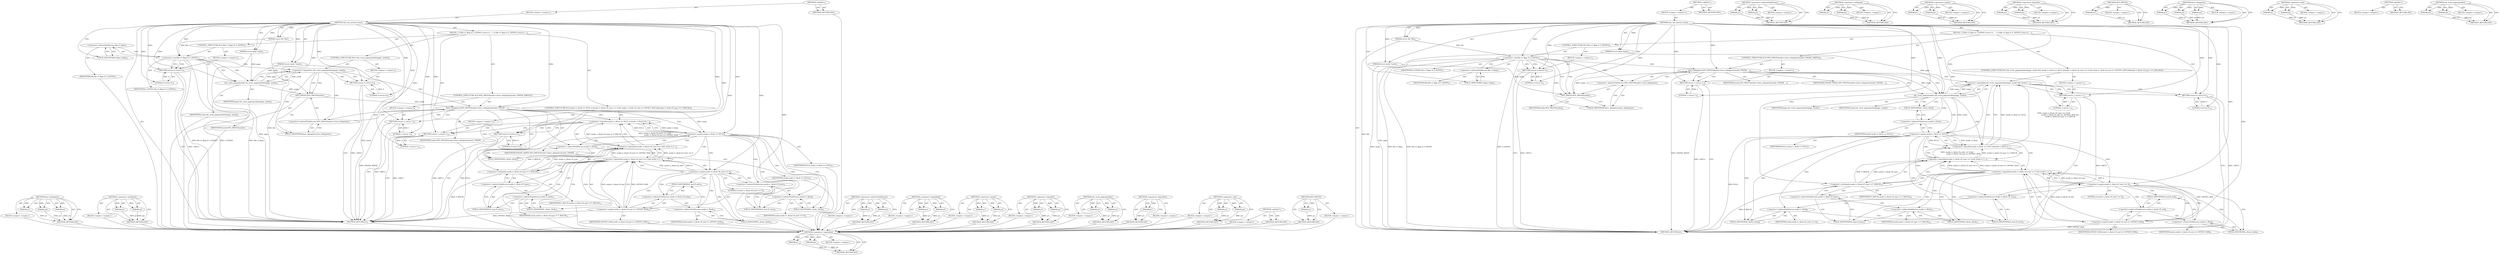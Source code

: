 digraph "NFS_PROTO" {
vulnerable_115 [label=<(METHOD,&lt;operator&gt;.logicalAnd)>];
vulnerable_116 [label=<(PARAM,p1)>];
vulnerable_117 [label=<(PARAM,p2)>];
vulnerable_118 [label=<(BLOCK,&lt;empty&gt;,&lt;empty&gt;)>];
vulnerable_119 [label=<(METHOD_RETURN,ANY)>];
vulnerable_6 [label=<(METHOD,&lt;global&gt;)<SUB>1</SUB>>];
vulnerable_7 [label=<(BLOCK,&lt;empty&gt;,&lt;empty&gt;)<SUB>1</SUB>>];
vulnerable_8 [label=<(METHOD,nfs_can_extend_write)<SUB>1</SUB>>];
vulnerable_9 [label=<(PARAM,struct file *file)<SUB>1</SUB>>];
vulnerable_10 [label=<(PARAM,struct page *page)<SUB>1</SUB>>];
vulnerable_11 [label=<(PARAM,struct inode *inode)<SUB>1</SUB>>];
vulnerable_12 [label=<(BLOCK,{
 	if (file-&gt;f_flags &amp; O_DSYNC)
 		return 0;
 ...,{
 	if (file-&gt;f_flags &amp; O_DSYNC)
 		return 0;
 ...)<SUB>2</SUB>>];
vulnerable_13 [label=<(CONTROL_STRUCTURE,IF,if (file-&gt;f_flags &amp; O_DSYNC))<SUB>3</SUB>>];
vulnerable_14 [label=<(&lt;operator&gt;.and,file-&gt;f_flags &amp; O_DSYNC)<SUB>3</SUB>>];
vulnerable_15 [label=<(&lt;operator&gt;.indirectFieldAccess,file-&gt;f_flags)<SUB>3</SUB>>];
vulnerable_16 [label=<(IDENTIFIER,file,file-&gt;f_flags &amp; O_DSYNC)<SUB>3</SUB>>];
vulnerable_17 [label=<(FIELD_IDENTIFIER,f_flags,f_flags)<SUB>3</SUB>>];
vulnerable_18 [label=<(IDENTIFIER,O_DSYNC,file-&gt;f_flags &amp; O_DSYNC)<SUB>3</SUB>>];
vulnerable_19 [label=<(BLOCK,&lt;empty&gt;,&lt;empty&gt;)<SUB>4</SUB>>];
vulnerable_20 [label=<(RETURN,return 0;,return 0;)<SUB>4</SUB>>];
vulnerable_21 [label=<(LITERAL,0,return 0;)<SUB>4</SUB>>];
vulnerable_22 [label=<(CONTROL_STRUCTURE,IF,if (NFS_PROTO(inode)-&gt;have_delegation(inode, FMODE_WRITE)))<SUB>5</SUB>>];
vulnerable_23 [label=<(have_delegation,NFS_PROTO(inode)-&gt;have_delegation(inode, FMODE_...)<SUB>5</SUB>>];
vulnerable_24 [label=<(&lt;operator&gt;.indirectFieldAccess,NFS_PROTO(inode)-&gt;have_delegation)<SUB>5</SUB>>];
vulnerable_25 [label=<(NFS_PROTO,NFS_PROTO(inode))<SUB>5</SUB>>];
vulnerable_26 [label=<(IDENTIFIER,inode,NFS_PROTO(inode))<SUB>5</SUB>>];
vulnerable_27 [label=<(FIELD_IDENTIFIER,have_delegation,have_delegation)<SUB>5</SUB>>];
vulnerable_28 [label=<(IDENTIFIER,inode,NFS_PROTO(inode)-&gt;have_delegation(inode, FMODE_...)<SUB>5</SUB>>];
vulnerable_29 [label=<(IDENTIFIER,FMODE_WRITE,NFS_PROTO(inode)-&gt;have_delegation(inode, FMODE_...)<SUB>5</SUB>>];
vulnerable_30 [label=<(BLOCK,&lt;empty&gt;,&lt;empty&gt;)<SUB>6</SUB>>];
vulnerable_31 [label=<(RETURN,return 1;,return 1;)<SUB>6</SUB>>];
vulnerable_32 [label=<(LITERAL,1,return 1;)<SUB>6</SUB>>];
vulnerable_33 [label=<(CONTROL_STRUCTURE,IF,if (nfs_write_pageuptodate(page, inode) &amp;&amp; (inode-&gt;i_flock == NULL ||
			(inode-&gt;i_flock-&gt;fl_start == 0 &amp;&amp;
 			inode-&gt;i_flock-&gt;fl_end == OFFSET_MAX &amp;&amp;
			inode-&gt;i_flock-&gt;fl_type != F_RDLCK))))<SUB>7</SUB>>];
vulnerable_34 [label=<(&lt;operator&gt;.logicalAnd,nfs_write_pageuptodate(page, inode) &amp;&amp; (inode-&gt;...)<SUB>7</SUB>>];
vulnerable_35 [label=<(nfs_write_pageuptodate,nfs_write_pageuptodate(page, inode))<SUB>7</SUB>>];
vulnerable_36 [label=<(IDENTIFIER,page,nfs_write_pageuptodate(page, inode))<SUB>7</SUB>>];
vulnerable_37 [label=<(IDENTIFIER,inode,nfs_write_pageuptodate(page, inode))<SUB>7</SUB>>];
vulnerable_38 [label=<(&lt;operator&gt;.logicalOr,inode-&gt;i_flock == NULL ||
			(inode-&gt;i_flock-&gt;f...)<SUB>7</SUB>>];
vulnerable_39 [label=<(&lt;operator&gt;.equals,inode-&gt;i_flock == NULL)<SUB>7</SUB>>];
vulnerable_40 [label=<(&lt;operator&gt;.indirectFieldAccess,inode-&gt;i_flock)<SUB>7</SUB>>];
vulnerable_41 [label=<(IDENTIFIER,inode,inode-&gt;i_flock == NULL)<SUB>7</SUB>>];
vulnerable_42 [label=<(FIELD_IDENTIFIER,i_flock,i_flock)<SUB>7</SUB>>];
vulnerable_43 [label=<(IDENTIFIER,NULL,inode-&gt;i_flock == NULL)<SUB>7</SUB>>];
vulnerable_44 [label=<(&lt;operator&gt;.logicalAnd,inode-&gt;i_flock-&gt;fl_start == 0 &amp;&amp;
 			inode-&gt;i_f...)<SUB>8</SUB>>];
vulnerable_45 [label=<(&lt;operator&gt;.logicalAnd,inode-&gt;i_flock-&gt;fl_start == 0 &amp;&amp;
 			inode-&gt;i_f...)<SUB>8</SUB>>];
vulnerable_46 [label=<(&lt;operator&gt;.equals,inode-&gt;i_flock-&gt;fl_start == 0)<SUB>8</SUB>>];
vulnerable_47 [label=<(&lt;operator&gt;.indirectFieldAccess,inode-&gt;i_flock-&gt;fl_start)<SUB>8</SUB>>];
vulnerable_48 [label=<(&lt;operator&gt;.indirectFieldAccess,inode-&gt;i_flock)<SUB>8</SUB>>];
vulnerable_49 [label=<(IDENTIFIER,inode,inode-&gt;i_flock-&gt;fl_start == 0)<SUB>8</SUB>>];
vulnerable_50 [label=<(FIELD_IDENTIFIER,i_flock,i_flock)<SUB>8</SUB>>];
vulnerable_51 [label=<(FIELD_IDENTIFIER,fl_start,fl_start)<SUB>8</SUB>>];
vulnerable_52 [label=<(LITERAL,0,inode-&gt;i_flock-&gt;fl_start == 0)<SUB>8</SUB>>];
vulnerable_53 [label=<(&lt;operator&gt;.equals,inode-&gt;i_flock-&gt;fl_end == OFFSET_MAX)<SUB>9</SUB>>];
vulnerable_54 [label=<(&lt;operator&gt;.indirectFieldAccess,inode-&gt;i_flock-&gt;fl_end)<SUB>9</SUB>>];
vulnerable_55 [label=<(&lt;operator&gt;.indirectFieldAccess,inode-&gt;i_flock)<SUB>9</SUB>>];
vulnerable_56 [label=<(IDENTIFIER,inode,inode-&gt;i_flock-&gt;fl_end == OFFSET_MAX)<SUB>9</SUB>>];
vulnerable_57 [label=<(FIELD_IDENTIFIER,i_flock,i_flock)<SUB>9</SUB>>];
vulnerable_58 [label=<(FIELD_IDENTIFIER,fl_end,fl_end)<SUB>9</SUB>>];
vulnerable_59 [label=<(IDENTIFIER,OFFSET_MAX,inode-&gt;i_flock-&gt;fl_end == OFFSET_MAX)<SUB>9</SUB>>];
vulnerable_60 [label=<(&lt;operator&gt;.notEquals,inode-&gt;i_flock-&gt;fl_type != F_RDLCK)<SUB>10</SUB>>];
vulnerable_61 [label=<(&lt;operator&gt;.indirectFieldAccess,inode-&gt;i_flock-&gt;fl_type)<SUB>10</SUB>>];
vulnerable_62 [label=<(&lt;operator&gt;.indirectFieldAccess,inode-&gt;i_flock)<SUB>10</SUB>>];
vulnerable_63 [label=<(IDENTIFIER,inode,inode-&gt;i_flock-&gt;fl_type != F_RDLCK)<SUB>10</SUB>>];
vulnerable_64 [label=<(FIELD_IDENTIFIER,i_flock,i_flock)<SUB>10</SUB>>];
vulnerable_65 [label=<(FIELD_IDENTIFIER,fl_type,fl_type)<SUB>10</SUB>>];
vulnerable_66 [label=<(IDENTIFIER,F_RDLCK,inode-&gt;i_flock-&gt;fl_type != F_RDLCK)<SUB>10</SUB>>];
vulnerable_67 [label=<(BLOCK,&lt;empty&gt;,&lt;empty&gt;)<SUB>11</SUB>>];
vulnerable_68 [label=<(RETURN,return 1;,return 1;)<SUB>11</SUB>>];
vulnerable_69 [label=<(LITERAL,1,return 1;)<SUB>11</SUB>>];
vulnerable_70 [label=<(RETURN,return 0;,return 0;)<SUB>12</SUB>>];
vulnerable_71 [label=<(LITERAL,0,return 0;)<SUB>12</SUB>>];
vulnerable_72 [label=<(METHOD_RETURN,int)<SUB>1</SUB>>];
vulnerable_74 [label=<(METHOD_RETURN,ANY)<SUB>1</SUB>>];
vulnerable_100 [label=<(METHOD,&lt;operator&gt;.indirectFieldAccess)>];
vulnerable_101 [label=<(PARAM,p1)>];
vulnerable_102 [label=<(PARAM,p2)>];
vulnerable_103 [label=<(BLOCK,&lt;empty&gt;,&lt;empty&gt;)>];
vulnerable_104 [label=<(METHOD_RETURN,ANY)>];
vulnerable_135 [label=<(METHOD,&lt;operator&gt;.notEquals)>];
vulnerable_136 [label=<(PARAM,p1)>];
vulnerable_137 [label=<(PARAM,p2)>];
vulnerable_138 [label=<(BLOCK,&lt;empty&gt;,&lt;empty&gt;)>];
vulnerable_139 [label=<(METHOD_RETURN,ANY)>];
vulnerable_130 [label=<(METHOD,&lt;operator&gt;.equals)>];
vulnerable_131 [label=<(PARAM,p1)>];
vulnerable_132 [label=<(PARAM,p2)>];
vulnerable_133 [label=<(BLOCK,&lt;empty&gt;,&lt;empty&gt;)>];
vulnerable_134 [label=<(METHOD_RETURN,ANY)>];
vulnerable_125 [label=<(METHOD,&lt;operator&gt;.logicalOr)>];
vulnerable_126 [label=<(PARAM,p1)>];
vulnerable_127 [label=<(PARAM,p2)>];
vulnerable_128 [label=<(BLOCK,&lt;empty&gt;,&lt;empty&gt;)>];
vulnerable_129 [label=<(METHOD_RETURN,ANY)>];
vulnerable_111 [label=<(METHOD,NFS_PROTO)>];
vulnerable_112 [label=<(PARAM,p1)>];
vulnerable_113 [label=<(BLOCK,&lt;empty&gt;,&lt;empty&gt;)>];
vulnerable_114 [label=<(METHOD_RETURN,ANY)>];
vulnerable_105 [label=<(METHOD,have_delegation)>];
vulnerable_106 [label=<(PARAM,p1)>];
vulnerable_107 [label=<(PARAM,p2)>];
vulnerable_108 [label=<(PARAM,p3)>];
vulnerable_109 [label=<(BLOCK,&lt;empty&gt;,&lt;empty&gt;)>];
vulnerable_110 [label=<(METHOD_RETURN,ANY)>];
vulnerable_95 [label=<(METHOD,&lt;operator&gt;.and)>];
vulnerable_96 [label=<(PARAM,p1)>];
vulnerable_97 [label=<(PARAM,p2)>];
vulnerable_98 [label=<(BLOCK,&lt;empty&gt;,&lt;empty&gt;)>];
vulnerable_99 [label=<(METHOD_RETURN,ANY)>];
vulnerable_89 [label=<(METHOD,&lt;global&gt;)<SUB>1</SUB>>];
vulnerable_90 [label=<(BLOCK,&lt;empty&gt;,&lt;empty&gt;)>];
vulnerable_91 [label=<(METHOD_RETURN,ANY)>];
vulnerable_120 [label=<(METHOD,nfs_write_pageuptodate)>];
vulnerable_121 [label=<(PARAM,p1)>];
vulnerable_122 [label=<(PARAM,p2)>];
vulnerable_123 [label=<(BLOCK,&lt;empty&gt;,&lt;empty&gt;)>];
vulnerable_124 [label=<(METHOD_RETURN,ANY)>];
fixed_118 [label=<(METHOD,have_delegation)>];
fixed_119 [label=<(PARAM,p1)>];
fixed_120 [label=<(PARAM,p2)>];
fixed_121 [label=<(PARAM,p3)>];
fixed_122 [label=<(BLOCK,&lt;empty&gt;,&lt;empty&gt;)>];
fixed_123 [label=<(METHOD_RETURN,ANY)>];
fixed_143 [label=<(METHOD,&lt;operator&gt;.notEquals)>];
fixed_144 [label=<(PARAM,p1)>];
fixed_145 [label=<(PARAM,p2)>];
fixed_146 [label=<(BLOCK,&lt;empty&gt;,&lt;empty&gt;)>];
fixed_147 [label=<(METHOD_RETURN,ANY)>];
fixed_6 [label=<(METHOD,&lt;global&gt;)<SUB>1</SUB>>];
fixed_7 [label=<(BLOCK,&lt;empty&gt;,&lt;empty&gt;)<SUB>1</SUB>>];
fixed_8 [label=<(METHOD,nfs_can_extend_write)<SUB>1</SUB>>];
fixed_9 [label=<(PARAM,struct file *file)<SUB>1</SUB>>];
fixed_10 [label=<(PARAM,struct page *page)<SUB>1</SUB>>];
fixed_11 [label=<(PARAM,struct inode *inode)<SUB>1</SUB>>];
fixed_12 [label=<(BLOCK,{
 	if (file-&gt;f_flags &amp; O_DSYNC)
 		return 0;
	...,{
 	if (file-&gt;f_flags &amp; O_DSYNC)
 		return 0;
	...)<SUB>2</SUB>>];
fixed_13 [label=<(CONTROL_STRUCTURE,IF,if (file-&gt;f_flags &amp; O_DSYNC))<SUB>3</SUB>>];
fixed_14 [label=<(&lt;operator&gt;.and,file-&gt;f_flags &amp; O_DSYNC)<SUB>3</SUB>>];
fixed_15 [label=<(&lt;operator&gt;.indirectFieldAccess,file-&gt;f_flags)<SUB>3</SUB>>];
fixed_16 [label=<(IDENTIFIER,file,file-&gt;f_flags &amp; O_DSYNC)<SUB>3</SUB>>];
fixed_17 [label=<(FIELD_IDENTIFIER,f_flags,f_flags)<SUB>3</SUB>>];
fixed_18 [label=<(IDENTIFIER,O_DSYNC,file-&gt;f_flags &amp; O_DSYNC)<SUB>3</SUB>>];
fixed_19 [label=<(BLOCK,&lt;empty&gt;,&lt;empty&gt;)<SUB>4</SUB>>];
fixed_20 [label=<(RETURN,return 0;,return 0;)<SUB>4</SUB>>];
fixed_21 [label=<(LITERAL,0,return 0;)<SUB>4</SUB>>];
fixed_22 [label=<(CONTROL_STRUCTURE,IF,if (!nfs_write_pageuptodate(page, inode)))<SUB>5</SUB>>];
fixed_23 [label=<(&lt;operator&gt;.logicalNot,!nfs_write_pageuptodate(page, inode))<SUB>5</SUB>>];
fixed_24 [label=<(nfs_write_pageuptodate,nfs_write_pageuptodate(page, inode))<SUB>5</SUB>>];
fixed_25 [label=<(IDENTIFIER,page,nfs_write_pageuptodate(page, inode))<SUB>5</SUB>>];
fixed_26 [label=<(IDENTIFIER,inode,nfs_write_pageuptodate(page, inode))<SUB>5</SUB>>];
fixed_27 [label=<(BLOCK,&lt;empty&gt;,&lt;empty&gt;)<SUB>6</SUB>>];
fixed_28 [label=<(RETURN,return 0;,return 0;)<SUB>6</SUB>>];
fixed_29 [label=<(LITERAL,0,return 0;)<SUB>6</SUB>>];
fixed_30 [label=<(CONTROL_STRUCTURE,IF,if (NFS_PROTO(inode)-&gt;have_delegation(inode, FMODE_WRITE)))<SUB>7</SUB>>];
fixed_31 [label=<(have_delegation,NFS_PROTO(inode)-&gt;have_delegation(inode, FMODE_...)<SUB>7</SUB>>];
fixed_32 [label=<(&lt;operator&gt;.indirectFieldAccess,NFS_PROTO(inode)-&gt;have_delegation)<SUB>7</SUB>>];
fixed_33 [label=<(NFS_PROTO,NFS_PROTO(inode))<SUB>7</SUB>>];
fixed_34 [label=<(IDENTIFIER,inode,NFS_PROTO(inode))<SUB>7</SUB>>];
fixed_35 [label=<(FIELD_IDENTIFIER,have_delegation,have_delegation)<SUB>7</SUB>>];
fixed_36 [label=<(IDENTIFIER,inode,NFS_PROTO(inode)-&gt;have_delegation(inode, FMODE_...)<SUB>7</SUB>>];
fixed_37 [label=<(IDENTIFIER,FMODE_WRITE,NFS_PROTO(inode)-&gt;have_delegation(inode, FMODE_...)<SUB>7</SUB>>];
fixed_38 [label=<(BLOCK,&lt;empty&gt;,&lt;empty&gt;)<SUB>8</SUB>>];
fixed_39 [label=<(RETURN,return 1;,return 1;)<SUB>8</SUB>>];
fixed_40 [label=<(LITERAL,1,return 1;)<SUB>8</SUB>>];
fixed_41 [label=<(CONTROL_STRUCTURE,IF,if (inode-&gt;i_flock == NULL || (inode-&gt;i_flock-&gt;fl_start == 0 &amp;&amp;
 			inode-&gt;i_flock-&gt;fl_end == OFFSET_MAX &amp;&amp;
			inode-&gt;i_flock-&gt;fl_type != F_RDLCK)))<SUB>9</SUB>>];
fixed_42 [label=<(&lt;operator&gt;.logicalOr,inode-&gt;i_flock == NULL || (inode-&gt;i_flock-&gt;fl_s...)<SUB>9</SUB>>];
fixed_43 [label=<(&lt;operator&gt;.equals,inode-&gt;i_flock == NULL)<SUB>9</SUB>>];
fixed_44 [label=<(&lt;operator&gt;.indirectFieldAccess,inode-&gt;i_flock)<SUB>9</SUB>>];
fixed_45 [label=<(IDENTIFIER,inode,inode-&gt;i_flock == NULL)<SUB>9</SUB>>];
fixed_46 [label=<(FIELD_IDENTIFIER,i_flock,i_flock)<SUB>9</SUB>>];
fixed_47 [label=<(IDENTIFIER,NULL,inode-&gt;i_flock == NULL)<SUB>9</SUB>>];
fixed_48 [label=<(&lt;operator&gt;.logicalAnd,inode-&gt;i_flock-&gt;fl_start == 0 &amp;&amp;
 			inode-&gt;i_f...)<SUB>9</SUB>>];
fixed_49 [label=<(&lt;operator&gt;.logicalAnd,inode-&gt;i_flock-&gt;fl_start == 0 &amp;&amp;
 			inode-&gt;i_f...)<SUB>9</SUB>>];
fixed_50 [label=<(&lt;operator&gt;.equals,inode-&gt;i_flock-&gt;fl_start == 0)<SUB>9</SUB>>];
fixed_51 [label=<(&lt;operator&gt;.indirectFieldAccess,inode-&gt;i_flock-&gt;fl_start)<SUB>9</SUB>>];
fixed_52 [label=<(&lt;operator&gt;.indirectFieldAccess,inode-&gt;i_flock)<SUB>9</SUB>>];
fixed_53 [label=<(IDENTIFIER,inode,inode-&gt;i_flock-&gt;fl_start == 0)<SUB>9</SUB>>];
fixed_54 [label=<(FIELD_IDENTIFIER,i_flock,i_flock)<SUB>9</SUB>>];
fixed_55 [label=<(FIELD_IDENTIFIER,fl_start,fl_start)<SUB>9</SUB>>];
fixed_56 [label=<(LITERAL,0,inode-&gt;i_flock-&gt;fl_start == 0)<SUB>9</SUB>>];
fixed_57 [label=<(&lt;operator&gt;.equals,inode-&gt;i_flock-&gt;fl_end == OFFSET_MAX)<SUB>10</SUB>>];
fixed_58 [label=<(&lt;operator&gt;.indirectFieldAccess,inode-&gt;i_flock-&gt;fl_end)<SUB>10</SUB>>];
fixed_59 [label=<(&lt;operator&gt;.indirectFieldAccess,inode-&gt;i_flock)<SUB>10</SUB>>];
fixed_60 [label=<(IDENTIFIER,inode,inode-&gt;i_flock-&gt;fl_end == OFFSET_MAX)<SUB>10</SUB>>];
fixed_61 [label=<(FIELD_IDENTIFIER,i_flock,i_flock)<SUB>10</SUB>>];
fixed_62 [label=<(FIELD_IDENTIFIER,fl_end,fl_end)<SUB>10</SUB>>];
fixed_63 [label=<(IDENTIFIER,OFFSET_MAX,inode-&gt;i_flock-&gt;fl_end == OFFSET_MAX)<SUB>10</SUB>>];
fixed_64 [label=<(&lt;operator&gt;.notEquals,inode-&gt;i_flock-&gt;fl_type != F_RDLCK)<SUB>11</SUB>>];
fixed_65 [label=<(&lt;operator&gt;.indirectFieldAccess,inode-&gt;i_flock-&gt;fl_type)<SUB>11</SUB>>];
fixed_66 [label=<(&lt;operator&gt;.indirectFieldAccess,inode-&gt;i_flock)<SUB>11</SUB>>];
fixed_67 [label=<(IDENTIFIER,inode,inode-&gt;i_flock-&gt;fl_type != F_RDLCK)<SUB>11</SUB>>];
fixed_68 [label=<(FIELD_IDENTIFIER,i_flock,i_flock)<SUB>11</SUB>>];
fixed_69 [label=<(FIELD_IDENTIFIER,fl_type,fl_type)<SUB>11</SUB>>];
fixed_70 [label=<(IDENTIFIER,F_RDLCK,inode-&gt;i_flock-&gt;fl_type != F_RDLCK)<SUB>11</SUB>>];
fixed_71 [label=<(BLOCK,&lt;empty&gt;,&lt;empty&gt;)<SUB>12</SUB>>];
fixed_72 [label=<(RETURN,return 1;,return 1;)<SUB>12</SUB>>];
fixed_73 [label=<(LITERAL,1,return 1;)<SUB>12</SUB>>];
fixed_74 [label=<(RETURN,return 0;,return 0;)<SUB>13</SUB>>];
fixed_75 [label=<(LITERAL,0,return 0;)<SUB>13</SUB>>];
fixed_76 [label=<(METHOD_RETURN,int)<SUB>1</SUB>>];
fixed_78 [label=<(METHOD_RETURN,ANY)<SUB>1</SUB>>];
fixed_104 [label=<(METHOD,&lt;operator&gt;.indirectFieldAccess)>];
fixed_105 [label=<(PARAM,p1)>];
fixed_106 [label=<(PARAM,p2)>];
fixed_107 [label=<(BLOCK,&lt;empty&gt;,&lt;empty&gt;)>];
fixed_108 [label=<(METHOD_RETURN,ANY)>];
fixed_138 [label=<(METHOD,&lt;operator&gt;.logicalAnd)>];
fixed_139 [label=<(PARAM,p1)>];
fixed_140 [label=<(PARAM,p2)>];
fixed_141 [label=<(BLOCK,&lt;empty&gt;,&lt;empty&gt;)>];
fixed_142 [label=<(METHOD_RETURN,ANY)>];
fixed_133 [label=<(METHOD,&lt;operator&gt;.equals)>];
fixed_134 [label=<(PARAM,p1)>];
fixed_135 [label=<(PARAM,p2)>];
fixed_136 [label=<(BLOCK,&lt;empty&gt;,&lt;empty&gt;)>];
fixed_137 [label=<(METHOD_RETURN,ANY)>];
fixed_128 [label=<(METHOD,&lt;operator&gt;.logicalOr)>];
fixed_129 [label=<(PARAM,p1)>];
fixed_130 [label=<(PARAM,p2)>];
fixed_131 [label=<(BLOCK,&lt;empty&gt;,&lt;empty&gt;)>];
fixed_132 [label=<(METHOD_RETURN,ANY)>];
fixed_113 [label=<(METHOD,nfs_write_pageuptodate)>];
fixed_114 [label=<(PARAM,p1)>];
fixed_115 [label=<(PARAM,p2)>];
fixed_116 [label=<(BLOCK,&lt;empty&gt;,&lt;empty&gt;)>];
fixed_117 [label=<(METHOD_RETURN,ANY)>];
fixed_109 [label=<(METHOD,&lt;operator&gt;.logicalNot)>];
fixed_110 [label=<(PARAM,p1)>];
fixed_111 [label=<(BLOCK,&lt;empty&gt;,&lt;empty&gt;)>];
fixed_112 [label=<(METHOD_RETURN,ANY)>];
fixed_99 [label=<(METHOD,&lt;operator&gt;.and)>];
fixed_100 [label=<(PARAM,p1)>];
fixed_101 [label=<(PARAM,p2)>];
fixed_102 [label=<(BLOCK,&lt;empty&gt;,&lt;empty&gt;)>];
fixed_103 [label=<(METHOD_RETURN,ANY)>];
fixed_93 [label=<(METHOD,&lt;global&gt;)<SUB>1</SUB>>];
fixed_94 [label=<(BLOCK,&lt;empty&gt;,&lt;empty&gt;)>];
fixed_95 [label=<(METHOD_RETURN,ANY)>];
fixed_124 [label=<(METHOD,NFS_PROTO)>];
fixed_125 [label=<(PARAM,p1)>];
fixed_126 [label=<(BLOCK,&lt;empty&gt;,&lt;empty&gt;)>];
fixed_127 [label=<(METHOD_RETURN,ANY)>];
vulnerable_115 -> vulnerable_116  [key=0, label="AST: "];
vulnerable_115 -> vulnerable_116  [key=1, label="DDG: "];
vulnerable_115 -> vulnerable_118  [key=0, label="AST: "];
vulnerable_115 -> vulnerable_117  [key=0, label="AST: "];
vulnerable_115 -> vulnerable_117  [key=1, label="DDG: "];
vulnerable_115 -> vulnerable_119  [key=0, label="AST: "];
vulnerable_115 -> vulnerable_119  [key=1, label="CFG: "];
vulnerable_116 -> vulnerable_119  [key=0, label="DDG: p1"];
vulnerable_117 -> vulnerable_119  [key=0, label="DDG: p2"];
vulnerable_6 -> vulnerable_7  [key=0, label="AST: "];
vulnerable_6 -> vulnerable_74  [key=0, label="AST: "];
vulnerable_6 -> vulnerable_74  [key=1, label="CFG: "];
vulnerable_7 -> vulnerable_8  [key=0, label="AST: "];
vulnerable_8 -> vulnerable_9  [key=0, label="AST: "];
vulnerable_8 -> vulnerable_9  [key=1, label="DDG: "];
vulnerable_8 -> vulnerable_10  [key=0, label="AST: "];
vulnerable_8 -> vulnerable_10  [key=1, label="DDG: "];
vulnerable_8 -> vulnerable_11  [key=0, label="AST: "];
vulnerable_8 -> vulnerable_11  [key=1, label="DDG: "];
vulnerable_8 -> vulnerable_12  [key=0, label="AST: "];
vulnerable_8 -> vulnerable_72  [key=0, label="AST: "];
vulnerable_8 -> vulnerable_17  [key=0, label="CFG: "];
vulnerable_8 -> vulnerable_70  [key=0, label="DDG: "];
vulnerable_8 -> vulnerable_71  [key=0, label="DDG: "];
vulnerable_8 -> vulnerable_14  [key=0, label="DDG: "];
vulnerable_8 -> vulnerable_20  [key=0, label="DDG: "];
vulnerable_8 -> vulnerable_23  [key=0, label="DDG: "];
vulnerable_8 -> vulnerable_31  [key=0, label="DDG: "];
vulnerable_8 -> vulnerable_68  [key=0, label="DDG: "];
vulnerable_8 -> vulnerable_21  [key=0, label="DDG: "];
vulnerable_8 -> vulnerable_32  [key=0, label="DDG: "];
vulnerable_8 -> vulnerable_35  [key=0, label="DDG: "];
vulnerable_8 -> vulnerable_69  [key=0, label="DDG: "];
vulnerable_8 -> vulnerable_25  [key=0, label="DDG: "];
vulnerable_8 -> vulnerable_39  [key=0, label="DDG: "];
vulnerable_8 -> vulnerable_60  [key=0, label="DDG: "];
vulnerable_8 -> vulnerable_46  [key=0, label="DDG: "];
vulnerable_8 -> vulnerable_53  [key=0, label="DDG: "];
vulnerable_9 -> vulnerable_72  [key=0, label="DDG: file"];
vulnerable_9 -> vulnerable_14  [key=0, label="DDG: file"];
vulnerable_10 -> vulnerable_72  [key=0, label="DDG: page"];
vulnerable_10 -> vulnerable_35  [key=0, label="DDG: page"];
vulnerable_11 -> vulnerable_72  [key=0, label="DDG: inode"];
vulnerable_11 -> vulnerable_25  [key=0, label="DDG: inode"];
vulnerable_12 -> vulnerable_13  [key=0, label="AST: "];
vulnerable_12 -> vulnerable_22  [key=0, label="AST: "];
vulnerable_12 -> vulnerable_33  [key=0, label="AST: "];
vulnerable_12 -> vulnerable_70  [key=0, label="AST: "];
vulnerable_13 -> vulnerable_14  [key=0, label="AST: "];
vulnerable_13 -> vulnerable_19  [key=0, label="AST: "];
vulnerable_14 -> vulnerable_15  [key=0, label="AST: "];
vulnerable_14 -> vulnerable_18  [key=0, label="AST: "];
vulnerable_14 -> vulnerable_20  [key=0, label="CFG: "];
vulnerable_14 -> vulnerable_20  [key=1, label="CDG: "];
vulnerable_14 -> vulnerable_25  [key=0, label="CFG: "];
vulnerable_14 -> vulnerable_25  [key=1, label="CDG: "];
vulnerable_14 -> vulnerable_72  [key=0, label="DDG: file-&gt;f_flags"];
vulnerable_14 -> vulnerable_72  [key=1, label="DDG: file-&gt;f_flags &amp; O_DSYNC"];
vulnerable_14 -> vulnerable_72  [key=2, label="DDG: O_DSYNC"];
vulnerable_14 -> vulnerable_27  [key=0, label="CDG: "];
vulnerable_14 -> vulnerable_24  [key=0, label="CDG: "];
vulnerable_14 -> vulnerable_23  [key=0, label="CDG: "];
vulnerable_15 -> vulnerable_16  [key=0, label="AST: "];
vulnerable_15 -> vulnerable_17  [key=0, label="AST: "];
vulnerable_15 -> vulnerable_14  [key=0, label="CFG: "];
vulnerable_17 -> vulnerable_15  [key=0, label="CFG: "];
vulnerable_19 -> vulnerable_20  [key=0, label="AST: "];
vulnerable_20 -> vulnerable_21  [key=0, label="AST: "];
vulnerable_20 -> vulnerable_72  [key=0, label="CFG: "];
vulnerable_20 -> vulnerable_72  [key=1, label="DDG: &lt;RET&gt;"];
vulnerable_21 -> vulnerable_20  [key=0, label="DDG: 0"];
vulnerable_22 -> vulnerable_23  [key=0, label="AST: "];
vulnerable_22 -> vulnerable_30  [key=0, label="AST: "];
vulnerable_23 -> vulnerable_24  [key=0, label="AST: "];
vulnerable_23 -> vulnerable_28  [key=0, label="AST: "];
vulnerable_23 -> vulnerable_29  [key=0, label="AST: "];
vulnerable_23 -> vulnerable_31  [key=0, label="CFG: "];
vulnerable_23 -> vulnerable_31  [key=1, label="CDG: "];
vulnerable_23 -> vulnerable_35  [key=0, label="CFG: "];
vulnerable_23 -> vulnerable_35  [key=1, label="DDG: inode"];
vulnerable_23 -> vulnerable_35  [key=2, label="CDG: "];
vulnerable_23 -> vulnerable_72  [key=0, label="DDG: FMODE_WRITE"];
vulnerable_23 -> vulnerable_34  [key=0, label="CDG: "];
vulnerable_24 -> vulnerable_25  [key=0, label="AST: "];
vulnerable_24 -> vulnerable_27  [key=0, label="AST: "];
vulnerable_24 -> vulnerable_23  [key=0, label="CFG: "];
vulnerable_25 -> vulnerable_26  [key=0, label="AST: "];
vulnerable_25 -> vulnerable_27  [key=0, label="CFG: "];
vulnerable_25 -> vulnerable_23  [key=0, label="DDG: inode"];
vulnerable_27 -> vulnerable_24  [key=0, label="CFG: "];
vulnerable_30 -> vulnerable_31  [key=0, label="AST: "];
vulnerable_31 -> vulnerable_32  [key=0, label="AST: "];
vulnerable_31 -> vulnerable_72  [key=0, label="CFG: "];
vulnerable_31 -> vulnerable_72  [key=1, label="DDG: &lt;RET&gt;"];
vulnerable_32 -> vulnerable_31  [key=0, label="DDG: 1"];
vulnerable_33 -> vulnerable_34  [key=0, label="AST: "];
vulnerable_33 -> vulnerable_67  [key=0, label="AST: "];
vulnerable_34 -> vulnerable_35  [key=0, label="AST: "];
vulnerable_34 -> vulnerable_38  [key=0, label="AST: "];
vulnerable_34 -> vulnerable_68  [key=0, label="CFG: "];
vulnerable_34 -> vulnerable_68  [key=1, label="CDG: "];
vulnerable_34 -> vulnerable_70  [key=0, label="CFG: "];
vulnerable_34 -> vulnerable_70  [key=1, label="CDG: "];
vulnerable_35 -> vulnerable_36  [key=0, label="AST: "];
vulnerable_35 -> vulnerable_37  [key=0, label="AST: "];
vulnerable_35 -> vulnerable_34  [key=0, label="CFG: "];
vulnerable_35 -> vulnerable_34  [key=1, label="DDG: page"];
vulnerable_35 -> vulnerable_34  [key=2, label="DDG: inode"];
vulnerable_35 -> vulnerable_42  [key=0, label="CFG: "];
vulnerable_35 -> vulnerable_42  [key=1, label="CDG: "];
vulnerable_35 -> vulnerable_39  [key=0, label="DDG: inode"];
vulnerable_35 -> vulnerable_39  [key=1, label="CDG: "];
vulnerable_35 -> vulnerable_38  [key=0, label="CDG: "];
vulnerable_35 -> vulnerable_40  [key=0, label="CDG: "];
vulnerable_38 -> vulnerable_39  [key=0, label="AST: "];
vulnerable_38 -> vulnerable_44  [key=0, label="AST: "];
vulnerable_38 -> vulnerable_34  [key=0, label="CFG: "];
vulnerable_38 -> vulnerable_34  [key=1, label="DDG: inode-&gt;i_flock == NULL"];
vulnerable_38 -> vulnerable_34  [key=2, label="DDG: inode-&gt;i_flock-&gt;fl_start == 0 &amp;&amp;
 			inode-&gt;i_flock-&gt;fl_end == OFFSET_MAX &amp;&amp;
			inode-&gt;i_flock-&gt;fl_type != F_RDLCK"];
vulnerable_39 -> vulnerable_40  [key=0, label="AST: "];
vulnerable_39 -> vulnerable_43  [key=0, label="AST: "];
vulnerable_39 -> vulnerable_38  [key=0, label="CFG: "];
vulnerable_39 -> vulnerable_38  [key=1, label="DDG: inode-&gt;i_flock"];
vulnerable_39 -> vulnerable_38  [key=2, label="DDG: NULL"];
vulnerable_39 -> vulnerable_50  [key=0, label="CFG: "];
vulnerable_39 -> vulnerable_50  [key=1, label="CDG: "];
vulnerable_39 -> vulnerable_72  [key=0, label="DDG: NULL"];
vulnerable_39 -> vulnerable_47  [key=0, label="CDG: "];
vulnerable_39 -> vulnerable_48  [key=0, label="CDG: "];
vulnerable_39 -> vulnerable_51  [key=0, label="CDG: "];
vulnerable_39 -> vulnerable_46  [key=0, label="CDG: "];
vulnerable_39 -> vulnerable_45  [key=0, label="CDG: "];
vulnerable_39 -> vulnerable_44  [key=0, label="CDG: "];
vulnerable_40 -> vulnerable_41  [key=0, label="AST: "];
vulnerable_40 -> vulnerable_42  [key=0, label="AST: "];
vulnerable_40 -> vulnerable_39  [key=0, label="CFG: "];
vulnerable_42 -> vulnerable_40  [key=0, label="CFG: "];
vulnerable_44 -> vulnerable_45  [key=0, label="AST: "];
vulnerable_44 -> vulnerable_60  [key=0, label="AST: "];
vulnerable_44 -> vulnerable_38  [key=0, label="CFG: "];
vulnerable_44 -> vulnerable_38  [key=1, label="DDG: inode-&gt;i_flock-&gt;fl_start == 0 &amp;&amp;
 			inode-&gt;i_flock-&gt;fl_end == OFFSET_MAX"];
vulnerable_44 -> vulnerable_38  [key=2, label="DDG: inode-&gt;i_flock-&gt;fl_type != F_RDLCK"];
vulnerable_45 -> vulnerable_46  [key=0, label="AST: "];
vulnerable_45 -> vulnerable_53  [key=0, label="AST: "];
vulnerable_45 -> vulnerable_44  [key=0, label="CFG: "];
vulnerable_45 -> vulnerable_44  [key=1, label="DDG: inode-&gt;i_flock-&gt;fl_start == 0"];
vulnerable_45 -> vulnerable_44  [key=2, label="DDG: inode-&gt;i_flock-&gt;fl_end == OFFSET_MAX"];
vulnerable_45 -> vulnerable_64  [key=0, label="CFG: "];
vulnerable_45 -> vulnerable_64  [key=1, label="CDG: "];
vulnerable_45 -> vulnerable_60  [key=0, label="CDG: "];
vulnerable_45 -> vulnerable_65  [key=0, label="CDG: "];
vulnerable_45 -> vulnerable_61  [key=0, label="CDG: "];
vulnerable_45 -> vulnerable_62  [key=0, label="CDG: "];
vulnerable_46 -> vulnerable_47  [key=0, label="AST: "];
vulnerable_46 -> vulnerable_52  [key=0, label="AST: "];
vulnerable_46 -> vulnerable_45  [key=0, label="CFG: "];
vulnerable_46 -> vulnerable_45  [key=1, label="DDG: inode-&gt;i_flock-&gt;fl_start"];
vulnerable_46 -> vulnerable_45  [key=2, label="DDG: 0"];
vulnerable_46 -> vulnerable_57  [key=0, label="CFG: "];
vulnerable_46 -> vulnerable_57  [key=1, label="CDG: "];
vulnerable_46 -> vulnerable_54  [key=0, label="CDG: "];
vulnerable_46 -> vulnerable_58  [key=0, label="CDG: "];
vulnerable_46 -> vulnerable_53  [key=0, label="CDG: "];
vulnerable_46 -> vulnerable_55  [key=0, label="CDG: "];
vulnerable_47 -> vulnerable_48  [key=0, label="AST: "];
vulnerable_47 -> vulnerable_51  [key=0, label="AST: "];
vulnerable_47 -> vulnerable_46  [key=0, label="CFG: "];
vulnerable_48 -> vulnerable_49  [key=0, label="AST: "];
vulnerable_48 -> vulnerable_50  [key=0, label="AST: "];
vulnerable_48 -> vulnerable_51  [key=0, label="CFG: "];
vulnerable_50 -> vulnerable_48  [key=0, label="CFG: "];
vulnerable_51 -> vulnerable_47  [key=0, label="CFG: "];
vulnerable_53 -> vulnerable_54  [key=0, label="AST: "];
vulnerable_53 -> vulnerable_59  [key=0, label="AST: "];
vulnerable_53 -> vulnerable_45  [key=0, label="CFG: "];
vulnerable_53 -> vulnerable_45  [key=1, label="DDG: inode-&gt;i_flock-&gt;fl_end"];
vulnerable_53 -> vulnerable_45  [key=2, label="DDG: OFFSET_MAX"];
vulnerable_53 -> vulnerable_72  [key=0, label="DDG: OFFSET_MAX"];
vulnerable_54 -> vulnerable_55  [key=0, label="AST: "];
vulnerable_54 -> vulnerable_58  [key=0, label="AST: "];
vulnerable_54 -> vulnerable_53  [key=0, label="CFG: "];
vulnerable_55 -> vulnerable_56  [key=0, label="AST: "];
vulnerable_55 -> vulnerable_57  [key=0, label="AST: "];
vulnerable_55 -> vulnerable_58  [key=0, label="CFG: "];
vulnerable_57 -> vulnerable_55  [key=0, label="CFG: "];
vulnerable_58 -> vulnerable_54  [key=0, label="CFG: "];
vulnerable_60 -> vulnerable_61  [key=0, label="AST: "];
vulnerable_60 -> vulnerable_66  [key=0, label="AST: "];
vulnerable_60 -> vulnerable_44  [key=0, label="CFG: "];
vulnerable_60 -> vulnerable_44  [key=1, label="DDG: inode-&gt;i_flock-&gt;fl_type"];
vulnerable_60 -> vulnerable_44  [key=2, label="DDG: F_RDLCK"];
vulnerable_60 -> vulnerable_72  [key=0, label="DDG: F_RDLCK"];
vulnerable_61 -> vulnerable_62  [key=0, label="AST: "];
vulnerable_61 -> vulnerable_65  [key=0, label="AST: "];
vulnerable_61 -> vulnerable_60  [key=0, label="CFG: "];
vulnerable_62 -> vulnerable_63  [key=0, label="AST: "];
vulnerable_62 -> vulnerable_64  [key=0, label="AST: "];
vulnerable_62 -> vulnerable_65  [key=0, label="CFG: "];
vulnerable_64 -> vulnerable_62  [key=0, label="CFG: "];
vulnerable_65 -> vulnerable_61  [key=0, label="CFG: "];
vulnerable_67 -> vulnerable_68  [key=0, label="AST: "];
vulnerable_68 -> vulnerable_69  [key=0, label="AST: "];
vulnerable_68 -> vulnerable_72  [key=0, label="CFG: "];
vulnerable_68 -> vulnerable_72  [key=1, label="DDG: &lt;RET&gt;"];
vulnerable_69 -> vulnerable_68  [key=0, label="DDG: 1"];
vulnerable_70 -> vulnerable_71  [key=0, label="AST: "];
vulnerable_70 -> vulnerable_72  [key=0, label="CFG: "];
vulnerable_70 -> vulnerable_72  [key=1, label="DDG: &lt;RET&gt;"];
vulnerable_71 -> vulnerable_70  [key=0, label="DDG: 0"];
vulnerable_100 -> vulnerable_101  [key=0, label="AST: "];
vulnerable_100 -> vulnerable_101  [key=1, label="DDG: "];
vulnerable_100 -> vulnerable_103  [key=0, label="AST: "];
vulnerable_100 -> vulnerable_102  [key=0, label="AST: "];
vulnerable_100 -> vulnerable_102  [key=1, label="DDG: "];
vulnerable_100 -> vulnerable_104  [key=0, label="AST: "];
vulnerable_100 -> vulnerable_104  [key=1, label="CFG: "];
vulnerable_101 -> vulnerable_104  [key=0, label="DDG: p1"];
vulnerable_102 -> vulnerable_104  [key=0, label="DDG: p2"];
vulnerable_135 -> vulnerable_136  [key=0, label="AST: "];
vulnerable_135 -> vulnerable_136  [key=1, label="DDG: "];
vulnerable_135 -> vulnerable_138  [key=0, label="AST: "];
vulnerable_135 -> vulnerable_137  [key=0, label="AST: "];
vulnerable_135 -> vulnerable_137  [key=1, label="DDG: "];
vulnerable_135 -> vulnerable_139  [key=0, label="AST: "];
vulnerable_135 -> vulnerable_139  [key=1, label="CFG: "];
vulnerable_136 -> vulnerable_139  [key=0, label="DDG: p1"];
vulnerable_137 -> vulnerable_139  [key=0, label="DDG: p2"];
vulnerable_130 -> vulnerable_131  [key=0, label="AST: "];
vulnerable_130 -> vulnerable_131  [key=1, label="DDG: "];
vulnerable_130 -> vulnerable_133  [key=0, label="AST: "];
vulnerable_130 -> vulnerable_132  [key=0, label="AST: "];
vulnerable_130 -> vulnerable_132  [key=1, label="DDG: "];
vulnerable_130 -> vulnerable_134  [key=0, label="AST: "];
vulnerable_130 -> vulnerable_134  [key=1, label="CFG: "];
vulnerable_131 -> vulnerable_134  [key=0, label="DDG: p1"];
vulnerable_132 -> vulnerable_134  [key=0, label="DDG: p2"];
vulnerable_125 -> vulnerable_126  [key=0, label="AST: "];
vulnerable_125 -> vulnerable_126  [key=1, label="DDG: "];
vulnerable_125 -> vulnerable_128  [key=0, label="AST: "];
vulnerable_125 -> vulnerable_127  [key=0, label="AST: "];
vulnerable_125 -> vulnerable_127  [key=1, label="DDG: "];
vulnerable_125 -> vulnerable_129  [key=0, label="AST: "];
vulnerable_125 -> vulnerable_129  [key=1, label="CFG: "];
vulnerable_126 -> vulnerable_129  [key=0, label="DDG: p1"];
vulnerable_127 -> vulnerable_129  [key=0, label="DDG: p2"];
vulnerable_111 -> vulnerable_112  [key=0, label="AST: "];
vulnerable_111 -> vulnerable_112  [key=1, label="DDG: "];
vulnerable_111 -> vulnerable_113  [key=0, label="AST: "];
vulnerable_111 -> vulnerable_114  [key=0, label="AST: "];
vulnerable_111 -> vulnerable_114  [key=1, label="CFG: "];
vulnerable_112 -> vulnerable_114  [key=0, label="DDG: p1"];
vulnerable_105 -> vulnerable_106  [key=0, label="AST: "];
vulnerable_105 -> vulnerable_106  [key=1, label="DDG: "];
vulnerable_105 -> vulnerable_109  [key=0, label="AST: "];
vulnerable_105 -> vulnerable_107  [key=0, label="AST: "];
vulnerable_105 -> vulnerable_107  [key=1, label="DDG: "];
vulnerable_105 -> vulnerable_110  [key=0, label="AST: "];
vulnerable_105 -> vulnerable_110  [key=1, label="CFG: "];
vulnerable_105 -> vulnerable_108  [key=0, label="AST: "];
vulnerable_105 -> vulnerable_108  [key=1, label="DDG: "];
vulnerable_106 -> vulnerable_110  [key=0, label="DDG: p1"];
vulnerable_107 -> vulnerable_110  [key=0, label="DDG: p2"];
vulnerable_108 -> vulnerable_110  [key=0, label="DDG: p3"];
vulnerable_95 -> vulnerable_96  [key=0, label="AST: "];
vulnerable_95 -> vulnerable_96  [key=1, label="DDG: "];
vulnerable_95 -> vulnerable_98  [key=0, label="AST: "];
vulnerable_95 -> vulnerable_97  [key=0, label="AST: "];
vulnerable_95 -> vulnerable_97  [key=1, label="DDG: "];
vulnerable_95 -> vulnerable_99  [key=0, label="AST: "];
vulnerable_95 -> vulnerable_99  [key=1, label="CFG: "];
vulnerable_96 -> vulnerable_99  [key=0, label="DDG: p1"];
vulnerable_97 -> vulnerable_99  [key=0, label="DDG: p2"];
vulnerable_89 -> vulnerable_90  [key=0, label="AST: "];
vulnerable_89 -> vulnerable_91  [key=0, label="AST: "];
vulnerable_89 -> vulnerable_91  [key=1, label="CFG: "];
vulnerable_120 -> vulnerable_121  [key=0, label="AST: "];
vulnerable_120 -> vulnerable_121  [key=1, label="DDG: "];
vulnerable_120 -> vulnerable_123  [key=0, label="AST: "];
vulnerable_120 -> vulnerable_122  [key=0, label="AST: "];
vulnerable_120 -> vulnerable_122  [key=1, label="DDG: "];
vulnerable_120 -> vulnerable_124  [key=0, label="AST: "];
vulnerable_120 -> vulnerable_124  [key=1, label="CFG: "];
vulnerable_121 -> vulnerable_124  [key=0, label="DDG: p1"];
vulnerable_122 -> vulnerable_124  [key=0, label="DDG: p2"];
fixed_118 -> fixed_119  [key=0, label="AST: "];
fixed_118 -> fixed_119  [key=1, label="DDG: "];
fixed_118 -> fixed_122  [key=0, label="AST: "];
fixed_118 -> fixed_120  [key=0, label="AST: "];
fixed_118 -> fixed_120  [key=1, label="DDG: "];
fixed_118 -> fixed_123  [key=0, label="AST: "];
fixed_118 -> fixed_123  [key=1, label="CFG: "];
fixed_118 -> fixed_121  [key=0, label="AST: "];
fixed_118 -> fixed_121  [key=1, label="DDG: "];
fixed_119 -> fixed_123  [key=0, label="DDG: p1"];
fixed_120 -> fixed_123  [key=0, label="DDG: p2"];
fixed_121 -> fixed_123  [key=0, label="DDG: p3"];
fixed_122 -> vulnerable_115  [key=0];
fixed_123 -> vulnerable_115  [key=0];
fixed_143 -> fixed_144  [key=0, label="AST: "];
fixed_143 -> fixed_144  [key=1, label="DDG: "];
fixed_143 -> fixed_146  [key=0, label="AST: "];
fixed_143 -> fixed_145  [key=0, label="AST: "];
fixed_143 -> fixed_145  [key=1, label="DDG: "];
fixed_143 -> fixed_147  [key=0, label="AST: "];
fixed_143 -> fixed_147  [key=1, label="CFG: "];
fixed_144 -> fixed_147  [key=0, label="DDG: p1"];
fixed_145 -> fixed_147  [key=0, label="DDG: p2"];
fixed_146 -> vulnerable_115  [key=0];
fixed_147 -> vulnerable_115  [key=0];
fixed_6 -> fixed_7  [key=0, label="AST: "];
fixed_6 -> fixed_78  [key=0, label="AST: "];
fixed_6 -> fixed_78  [key=1, label="CFG: "];
fixed_7 -> fixed_8  [key=0, label="AST: "];
fixed_8 -> fixed_9  [key=0, label="AST: "];
fixed_8 -> fixed_9  [key=1, label="DDG: "];
fixed_8 -> fixed_10  [key=0, label="AST: "];
fixed_8 -> fixed_10  [key=1, label="DDG: "];
fixed_8 -> fixed_11  [key=0, label="AST: "];
fixed_8 -> fixed_11  [key=1, label="DDG: "];
fixed_8 -> fixed_12  [key=0, label="AST: "];
fixed_8 -> fixed_76  [key=0, label="AST: "];
fixed_8 -> fixed_17  [key=0, label="CFG: "];
fixed_8 -> fixed_74  [key=0, label="DDG: "];
fixed_8 -> fixed_75  [key=0, label="DDG: "];
fixed_8 -> fixed_14  [key=0, label="DDG: "];
fixed_8 -> fixed_20  [key=0, label="DDG: "];
fixed_8 -> fixed_28  [key=0, label="DDG: "];
fixed_8 -> fixed_31  [key=0, label="DDG: "];
fixed_8 -> fixed_39  [key=0, label="DDG: "];
fixed_8 -> fixed_72  [key=0, label="DDG: "];
fixed_8 -> fixed_21  [key=0, label="DDG: "];
fixed_8 -> fixed_24  [key=0, label="DDG: "];
fixed_8 -> fixed_29  [key=0, label="DDG: "];
fixed_8 -> fixed_40  [key=0, label="DDG: "];
fixed_8 -> fixed_43  [key=0, label="DDG: "];
fixed_8 -> fixed_73  [key=0, label="DDG: "];
fixed_8 -> fixed_33  [key=0, label="DDG: "];
fixed_8 -> fixed_64  [key=0, label="DDG: "];
fixed_8 -> fixed_50  [key=0, label="DDG: "];
fixed_8 -> fixed_57  [key=0, label="DDG: "];
fixed_9 -> fixed_76  [key=0, label="DDG: file"];
fixed_9 -> fixed_14  [key=0, label="DDG: file"];
fixed_10 -> fixed_76  [key=0, label="DDG: page"];
fixed_10 -> fixed_24  [key=0, label="DDG: page"];
fixed_11 -> fixed_76  [key=0, label="DDG: inode"];
fixed_11 -> fixed_24  [key=0, label="DDG: inode"];
fixed_12 -> fixed_13  [key=0, label="AST: "];
fixed_12 -> fixed_22  [key=0, label="AST: "];
fixed_12 -> fixed_30  [key=0, label="AST: "];
fixed_12 -> fixed_41  [key=0, label="AST: "];
fixed_12 -> fixed_74  [key=0, label="AST: "];
fixed_13 -> fixed_14  [key=0, label="AST: "];
fixed_13 -> fixed_19  [key=0, label="AST: "];
fixed_14 -> fixed_15  [key=0, label="AST: "];
fixed_14 -> fixed_18  [key=0, label="AST: "];
fixed_14 -> fixed_20  [key=0, label="CFG: "];
fixed_14 -> fixed_20  [key=1, label="CDG: "];
fixed_14 -> fixed_24  [key=0, label="CFG: "];
fixed_14 -> fixed_24  [key=1, label="CDG: "];
fixed_14 -> fixed_76  [key=0, label="DDG: file-&gt;f_flags"];
fixed_14 -> fixed_76  [key=1, label="DDG: file-&gt;f_flags &amp; O_DSYNC"];
fixed_14 -> fixed_76  [key=2, label="DDG: O_DSYNC"];
fixed_14 -> fixed_23  [key=0, label="CDG: "];
fixed_15 -> fixed_16  [key=0, label="AST: "];
fixed_15 -> fixed_17  [key=0, label="AST: "];
fixed_15 -> fixed_14  [key=0, label="CFG: "];
fixed_16 -> vulnerable_115  [key=0];
fixed_17 -> fixed_15  [key=0, label="CFG: "];
fixed_18 -> vulnerable_115  [key=0];
fixed_19 -> fixed_20  [key=0, label="AST: "];
fixed_20 -> fixed_21  [key=0, label="AST: "];
fixed_20 -> fixed_76  [key=0, label="CFG: "];
fixed_20 -> fixed_76  [key=1, label="DDG: &lt;RET&gt;"];
fixed_21 -> fixed_20  [key=0, label="DDG: 0"];
fixed_22 -> fixed_23  [key=0, label="AST: "];
fixed_22 -> fixed_27  [key=0, label="AST: "];
fixed_23 -> fixed_24  [key=0, label="AST: "];
fixed_23 -> fixed_28  [key=0, label="CFG: "];
fixed_23 -> fixed_28  [key=1, label="CDG: "];
fixed_23 -> fixed_33  [key=0, label="CFG: "];
fixed_23 -> fixed_33  [key=1, label="CDG: "];
fixed_23 -> fixed_32  [key=0, label="CDG: "];
fixed_23 -> fixed_35  [key=0, label="CDG: "];
fixed_23 -> fixed_31  [key=0, label="CDG: "];
fixed_24 -> fixed_25  [key=0, label="AST: "];
fixed_24 -> fixed_26  [key=0, label="AST: "];
fixed_24 -> fixed_23  [key=0, label="CFG: "];
fixed_24 -> fixed_23  [key=1, label="DDG: page"];
fixed_24 -> fixed_23  [key=2, label="DDG: inode"];
fixed_24 -> fixed_33  [key=0, label="DDG: inode"];
fixed_25 -> vulnerable_115  [key=0];
fixed_26 -> vulnerable_115  [key=0];
fixed_27 -> fixed_28  [key=0, label="AST: "];
fixed_28 -> fixed_29  [key=0, label="AST: "];
fixed_28 -> fixed_76  [key=0, label="CFG: "];
fixed_28 -> fixed_76  [key=1, label="DDG: &lt;RET&gt;"];
fixed_29 -> fixed_28  [key=0, label="DDG: 0"];
fixed_30 -> fixed_31  [key=0, label="AST: "];
fixed_30 -> fixed_38  [key=0, label="AST: "];
fixed_31 -> fixed_32  [key=0, label="AST: "];
fixed_31 -> fixed_36  [key=0, label="AST: "];
fixed_31 -> fixed_37  [key=0, label="AST: "];
fixed_31 -> fixed_39  [key=0, label="CFG: "];
fixed_31 -> fixed_39  [key=1, label="CDG: "];
fixed_31 -> fixed_46  [key=0, label="CFG: "];
fixed_31 -> fixed_46  [key=1, label="CDG: "];
fixed_31 -> fixed_76  [key=0, label="DDG: FMODE_WRITE"];
fixed_31 -> fixed_43  [key=0, label="DDG: inode"];
fixed_31 -> fixed_43  [key=1, label="CDG: "];
fixed_31 -> fixed_42  [key=0, label="CDG: "];
fixed_31 -> fixed_44  [key=0, label="CDG: "];
fixed_32 -> fixed_33  [key=0, label="AST: "];
fixed_32 -> fixed_35  [key=0, label="AST: "];
fixed_32 -> fixed_31  [key=0, label="CFG: "];
fixed_33 -> fixed_34  [key=0, label="AST: "];
fixed_33 -> fixed_35  [key=0, label="CFG: "];
fixed_33 -> fixed_31  [key=0, label="DDG: inode"];
fixed_34 -> vulnerable_115  [key=0];
fixed_35 -> fixed_32  [key=0, label="CFG: "];
fixed_36 -> vulnerable_115  [key=0];
fixed_37 -> vulnerable_115  [key=0];
fixed_38 -> fixed_39  [key=0, label="AST: "];
fixed_39 -> fixed_40  [key=0, label="AST: "];
fixed_39 -> fixed_76  [key=0, label="CFG: "];
fixed_39 -> fixed_76  [key=1, label="DDG: &lt;RET&gt;"];
fixed_40 -> fixed_39  [key=0, label="DDG: 1"];
fixed_41 -> fixed_42  [key=0, label="AST: "];
fixed_41 -> fixed_71  [key=0, label="AST: "];
fixed_42 -> fixed_43  [key=0, label="AST: "];
fixed_42 -> fixed_48  [key=0, label="AST: "];
fixed_42 -> fixed_72  [key=0, label="CFG: "];
fixed_42 -> fixed_72  [key=1, label="CDG: "];
fixed_42 -> fixed_74  [key=0, label="CFG: "];
fixed_42 -> fixed_74  [key=1, label="CDG: "];
fixed_43 -> fixed_44  [key=0, label="AST: "];
fixed_43 -> fixed_47  [key=0, label="AST: "];
fixed_43 -> fixed_42  [key=0, label="CFG: "];
fixed_43 -> fixed_42  [key=1, label="DDG: inode-&gt;i_flock"];
fixed_43 -> fixed_42  [key=2, label="DDG: NULL"];
fixed_43 -> fixed_54  [key=0, label="CFG: "];
fixed_43 -> fixed_54  [key=1, label="CDG: "];
fixed_43 -> fixed_76  [key=0, label="DDG: NULL"];
fixed_43 -> fixed_48  [key=0, label="CDG: "];
fixed_43 -> fixed_49  [key=0, label="CDG: "];
fixed_43 -> fixed_51  [key=0, label="CDG: "];
fixed_43 -> fixed_52  [key=0, label="CDG: "];
fixed_43 -> fixed_50  [key=0, label="CDG: "];
fixed_43 -> fixed_55  [key=0, label="CDG: "];
fixed_44 -> fixed_45  [key=0, label="AST: "];
fixed_44 -> fixed_46  [key=0, label="AST: "];
fixed_44 -> fixed_43  [key=0, label="CFG: "];
fixed_45 -> vulnerable_115  [key=0];
fixed_46 -> fixed_44  [key=0, label="CFG: "];
fixed_47 -> vulnerable_115  [key=0];
fixed_48 -> fixed_49  [key=0, label="AST: "];
fixed_48 -> fixed_64  [key=0, label="AST: "];
fixed_48 -> fixed_42  [key=0, label="CFG: "];
fixed_48 -> fixed_42  [key=1, label="DDG: inode-&gt;i_flock-&gt;fl_start == 0 &amp;&amp;
 			inode-&gt;i_flock-&gt;fl_end == OFFSET_MAX"];
fixed_48 -> fixed_42  [key=2, label="DDG: inode-&gt;i_flock-&gt;fl_type != F_RDLCK"];
fixed_49 -> fixed_50  [key=0, label="AST: "];
fixed_49 -> fixed_57  [key=0, label="AST: "];
fixed_49 -> fixed_48  [key=0, label="CFG: "];
fixed_49 -> fixed_48  [key=1, label="DDG: inode-&gt;i_flock-&gt;fl_start == 0"];
fixed_49 -> fixed_48  [key=2, label="DDG: inode-&gt;i_flock-&gt;fl_end == OFFSET_MAX"];
fixed_49 -> fixed_68  [key=0, label="CFG: "];
fixed_49 -> fixed_68  [key=1, label="CDG: "];
fixed_49 -> fixed_64  [key=0, label="CDG: "];
fixed_49 -> fixed_66  [key=0, label="CDG: "];
fixed_49 -> fixed_69  [key=0, label="CDG: "];
fixed_49 -> fixed_65  [key=0, label="CDG: "];
fixed_50 -> fixed_51  [key=0, label="AST: "];
fixed_50 -> fixed_56  [key=0, label="AST: "];
fixed_50 -> fixed_49  [key=0, label="CFG: "];
fixed_50 -> fixed_49  [key=1, label="DDG: inode-&gt;i_flock-&gt;fl_start"];
fixed_50 -> fixed_49  [key=2, label="DDG: 0"];
fixed_50 -> fixed_61  [key=0, label="CFG: "];
fixed_50 -> fixed_61  [key=1, label="CDG: "];
fixed_50 -> fixed_57  [key=0, label="CDG: "];
fixed_50 -> fixed_59  [key=0, label="CDG: "];
fixed_50 -> fixed_58  [key=0, label="CDG: "];
fixed_50 -> fixed_62  [key=0, label="CDG: "];
fixed_51 -> fixed_52  [key=0, label="AST: "];
fixed_51 -> fixed_55  [key=0, label="AST: "];
fixed_51 -> fixed_50  [key=0, label="CFG: "];
fixed_52 -> fixed_53  [key=0, label="AST: "];
fixed_52 -> fixed_54  [key=0, label="AST: "];
fixed_52 -> fixed_55  [key=0, label="CFG: "];
fixed_53 -> vulnerable_115  [key=0];
fixed_54 -> fixed_52  [key=0, label="CFG: "];
fixed_55 -> fixed_51  [key=0, label="CFG: "];
fixed_56 -> vulnerable_115  [key=0];
fixed_57 -> fixed_58  [key=0, label="AST: "];
fixed_57 -> fixed_63  [key=0, label="AST: "];
fixed_57 -> fixed_49  [key=0, label="CFG: "];
fixed_57 -> fixed_49  [key=1, label="DDG: inode-&gt;i_flock-&gt;fl_end"];
fixed_57 -> fixed_49  [key=2, label="DDG: OFFSET_MAX"];
fixed_57 -> fixed_76  [key=0, label="DDG: OFFSET_MAX"];
fixed_58 -> fixed_59  [key=0, label="AST: "];
fixed_58 -> fixed_62  [key=0, label="AST: "];
fixed_58 -> fixed_57  [key=0, label="CFG: "];
fixed_59 -> fixed_60  [key=0, label="AST: "];
fixed_59 -> fixed_61  [key=0, label="AST: "];
fixed_59 -> fixed_62  [key=0, label="CFG: "];
fixed_60 -> vulnerable_115  [key=0];
fixed_61 -> fixed_59  [key=0, label="CFG: "];
fixed_62 -> fixed_58  [key=0, label="CFG: "];
fixed_63 -> vulnerable_115  [key=0];
fixed_64 -> fixed_65  [key=0, label="AST: "];
fixed_64 -> fixed_70  [key=0, label="AST: "];
fixed_64 -> fixed_48  [key=0, label="CFG: "];
fixed_64 -> fixed_48  [key=1, label="DDG: inode-&gt;i_flock-&gt;fl_type"];
fixed_64 -> fixed_48  [key=2, label="DDG: F_RDLCK"];
fixed_64 -> fixed_76  [key=0, label="DDG: F_RDLCK"];
fixed_65 -> fixed_66  [key=0, label="AST: "];
fixed_65 -> fixed_69  [key=0, label="AST: "];
fixed_65 -> fixed_64  [key=0, label="CFG: "];
fixed_66 -> fixed_67  [key=0, label="AST: "];
fixed_66 -> fixed_68  [key=0, label="AST: "];
fixed_66 -> fixed_69  [key=0, label="CFG: "];
fixed_67 -> vulnerable_115  [key=0];
fixed_68 -> fixed_66  [key=0, label="CFG: "];
fixed_69 -> fixed_65  [key=0, label="CFG: "];
fixed_70 -> vulnerable_115  [key=0];
fixed_71 -> fixed_72  [key=0, label="AST: "];
fixed_72 -> fixed_73  [key=0, label="AST: "];
fixed_72 -> fixed_76  [key=0, label="CFG: "];
fixed_72 -> fixed_76  [key=1, label="DDG: &lt;RET&gt;"];
fixed_73 -> fixed_72  [key=0, label="DDG: 1"];
fixed_74 -> fixed_75  [key=0, label="AST: "];
fixed_74 -> fixed_76  [key=0, label="CFG: "];
fixed_74 -> fixed_76  [key=1, label="DDG: &lt;RET&gt;"];
fixed_75 -> fixed_74  [key=0, label="DDG: 0"];
fixed_76 -> vulnerable_115  [key=0];
fixed_78 -> vulnerable_115  [key=0];
fixed_104 -> fixed_105  [key=0, label="AST: "];
fixed_104 -> fixed_105  [key=1, label="DDG: "];
fixed_104 -> fixed_107  [key=0, label="AST: "];
fixed_104 -> fixed_106  [key=0, label="AST: "];
fixed_104 -> fixed_106  [key=1, label="DDG: "];
fixed_104 -> fixed_108  [key=0, label="AST: "];
fixed_104 -> fixed_108  [key=1, label="CFG: "];
fixed_105 -> fixed_108  [key=0, label="DDG: p1"];
fixed_106 -> fixed_108  [key=0, label="DDG: p2"];
fixed_107 -> vulnerable_115  [key=0];
fixed_108 -> vulnerable_115  [key=0];
fixed_138 -> fixed_139  [key=0, label="AST: "];
fixed_138 -> fixed_139  [key=1, label="DDG: "];
fixed_138 -> fixed_141  [key=0, label="AST: "];
fixed_138 -> fixed_140  [key=0, label="AST: "];
fixed_138 -> fixed_140  [key=1, label="DDG: "];
fixed_138 -> fixed_142  [key=0, label="AST: "];
fixed_138 -> fixed_142  [key=1, label="CFG: "];
fixed_139 -> fixed_142  [key=0, label="DDG: p1"];
fixed_140 -> fixed_142  [key=0, label="DDG: p2"];
fixed_141 -> vulnerable_115  [key=0];
fixed_142 -> vulnerable_115  [key=0];
fixed_133 -> fixed_134  [key=0, label="AST: "];
fixed_133 -> fixed_134  [key=1, label="DDG: "];
fixed_133 -> fixed_136  [key=0, label="AST: "];
fixed_133 -> fixed_135  [key=0, label="AST: "];
fixed_133 -> fixed_135  [key=1, label="DDG: "];
fixed_133 -> fixed_137  [key=0, label="AST: "];
fixed_133 -> fixed_137  [key=1, label="CFG: "];
fixed_134 -> fixed_137  [key=0, label="DDG: p1"];
fixed_135 -> fixed_137  [key=0, label="DDG: p2"];
fixed_136 -> vulnerable_115  [key=0];
fixed_137 -> vulnerable_115  [key=0];
fixed_128 -> fixed_129  [key=0, label="AST: "];
fixed_128 -> fixed_129  [key=1, label="DDG: "];
fixed_128 -> fixed_131  [key=0, label="AST: "];
fixed_128 -> fixed_130  [key=0, label="AST: "];
fixed_128 -> fixed_130  [key=1, label="DDG: "];
fixed_128 -> fixed_132  [key=0, label="AST: "];
fixed_128 -> fixed_132  [key=1, label="CFG: "];
fixed_129 -> fixed_132  [key=0, label="DDG: p1"];
fixed_130 -> fixed_132  [key=0, label="DDG: p2"];
fixed_131 -> vulnerable_115  [key=0];
fixed_132 -> vulnerable_115  [key=0];
fixed_113 -> fixed_114  [key=0, label="AST: "];
fixed_113 -> fixed_114  [key=1, label="DDG: "];
fixed_113 -> fixed_116  [key=0, label="AST: "];
fixed_113 -> fixed_115  [key=0, label="AST: "];
fixed_113 -> fixed_115  [key=1, label="DDG: "];
fixed_113 -> fixed_117  [key=0, label="AST: "];
fixed_113 -> fixed_117  [key=1, label="CFG: "];
fixed_114 -> fixed_117  [key=0, label="DDG: p1"];
fixed_115 -> fixed_117  [key=0, label="DDG: p2"];
fixed_116 -> vulnerable_115  [key=0];
fixed_117 -> vulnerable_115  [key=0];
fixed_109 -> fixed_110  [key=0, label="AST: "];
fixed_109 -> fixed_110  [key=1, label="DDG: "];
fixed_109 -> fixed_111  [key=0, label="AST: "];
fixed_109 -> fixed_112  [key=0, label="AST: "];
fixed_109 -> fixed_112  [key=1, label="CFG: "];
fixed_110 -> fixed_112  [key=0, label="DDG: p1"];
fixed_111 -> vulnerable_115  [key=0];
fixed_112 -> vulnerable_115  [key=0];
fixed_99 -> fixed_100  [key=0, label="AST: "];
fixed_99 -> fixed_100  [key=1, label="DDG: "];
fixed_99 -> fixed_102  [key=0, label="AST: "];
fixed_99 -> fixed_101  [key=0, label="AST: "];
fixed_99 -> fixed_101  [key=1, label="DDG: "];
fixed_99 -> fixed_103  [key=0, label="AST: "];
fixed_99 -> fixed_103  [key=1, label="CFG: "];
fixed_100 -> fixed_103  [key=0, label="DDG: p1"];
fixed_101 -> fixed_103  [key=0, label="DDG: p2"];
fixed_102 -> vulnerable_115  [key=0];
fixed_103 -> vulnerable_115  [key=0];
fixed_93 -> fixed_94  [key=0, label="AST: "];
fixed_93 -> fixed_95  [key=0, label="AST: "];
fixed_93 -> fixed_95  [key=1, label="CFG: "];
fixed_94 -> vulnerable_115  [key=0];
fixed_95 -> vulnerable_115  [key=0];
fixed_124 -> fixed_125  [key=0, label="AST: "];
fixed_124 -> fixed_125  [key=1, label="DDG: "];
fixed_124 -> fixed_126  [key=0, label="AST: "];
fixed_124 -> fixed_127  [key=0, label="AST: "];
fixed_124 -> fixed_127  [key=1, label="CFG: "];
fixed_125 -> fixed_127  [key=0, label="DDG: p1"];
fixed_126 -> vulnerable_115  [key=0];
fixed_127 -> vulnerable_115  [key=0];
}
